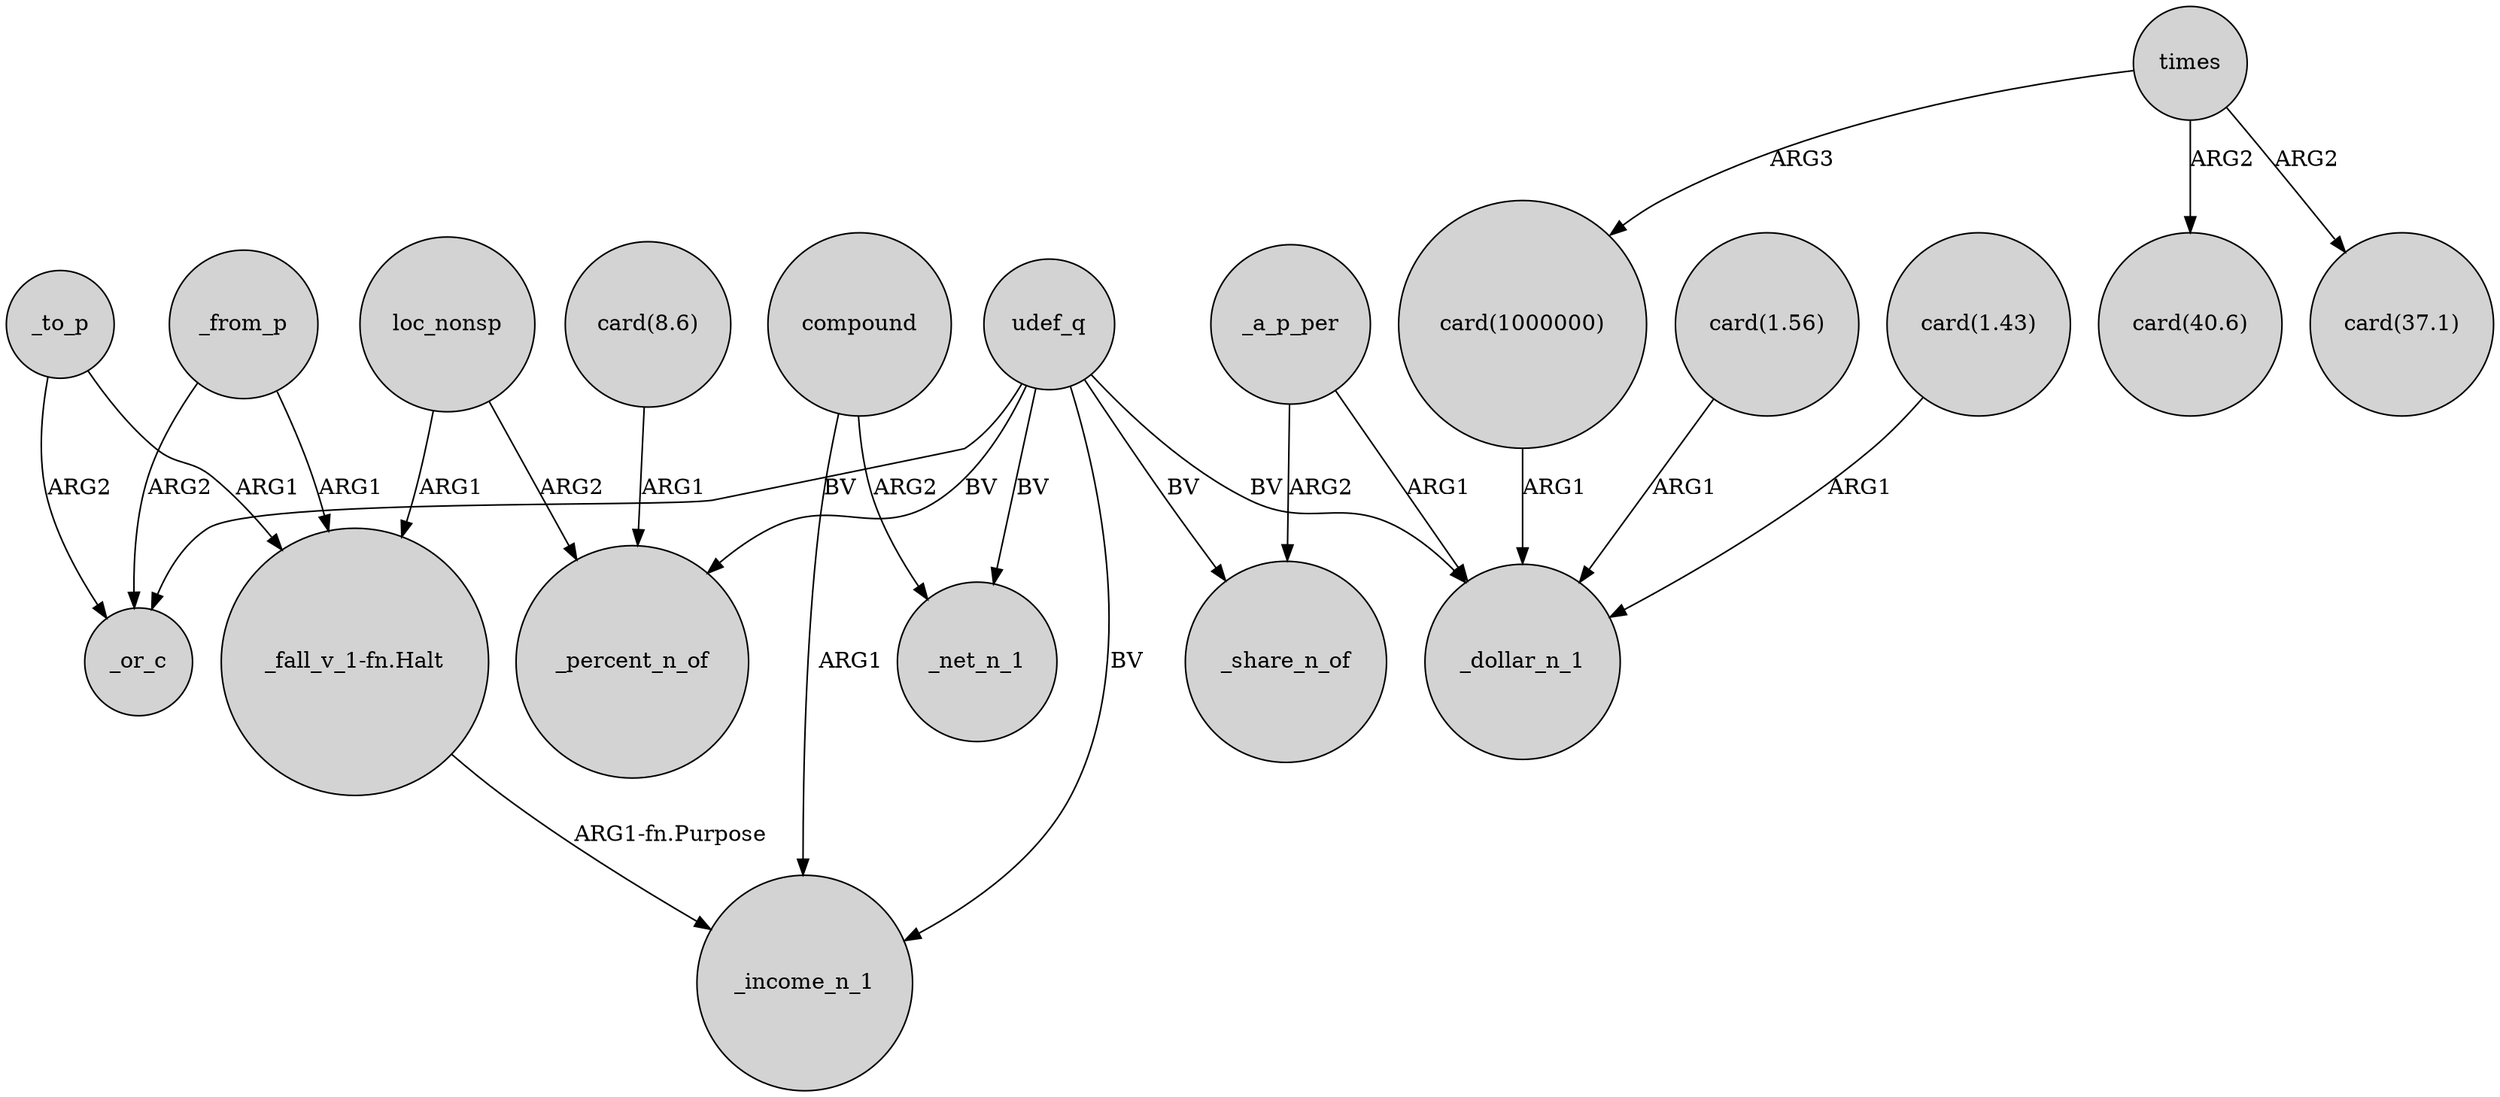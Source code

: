 digraph {
	node [shape=circle style=filled]
	_to_p -> _or_c [label=ARG2]
	"card(8.6)" -> _percent_n_of [label=ARG1]
	compound -> _net_n_1 [label=ARG2]
	udef_q -> _income_n_1 [label=BV]
	times -> "card(1000000)" [label=ARG3]
	times -> "card(40.6)" [label=ARG2]
	udef_q -> _or_c [label=BV]
	loc_nonsp -> "_fall_v_1-fn.Halt" [label=ARG1]
	compound -> _income_n_1 [label=ARG1]
	_a_p_per -> _share_n_of [label=ARG2]
	udef_q -> _percent_n_of [label=BV]
	udef_q -> _share_n_of [label=BV]
	udef_q -> _net_n_1 [label=BV]
	udef_q -> _dollar_n_1 [label=BV]
	_from_p -> "_fall_v_1-fn.Halt" [label=ARG1]
	"card(1000000)" -> _dollar_n_1 [label=ARG1]
	"card(1.56)" -> _dollar_n_1 [label=ARG1]
	_from_p -> _or_c [label=ARG2]
	_a_p_per -> _dollar_n_1 [label=ARG1]
	times -> "card(37.1)" [label=ARG2]
	_to_p -> "_fall_v_1-fn.Halt" [label=ARG1]
	"_fall_v_1-fn.Halt" -> _income_n_1 [label="ARG1-fn.Purpose"]
	loc_nonsp -> _percent_n_of [label=ARG2]
	"card(1.43)" -> _dollar_n_1 [label=ARG1]
}
